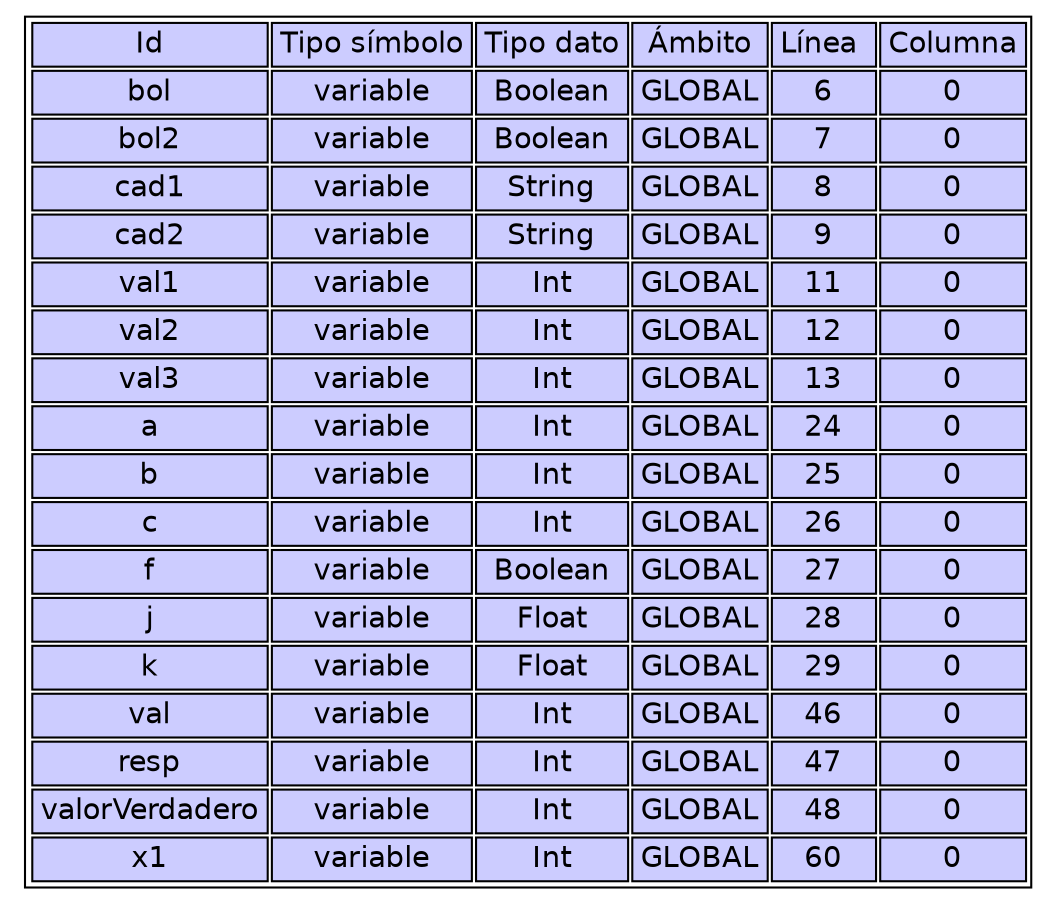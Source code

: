 digraph TS{ 
node [ shape=none fontname=Helvetica] 
n1 [ label = <<table><tr> 
<td colspan="2" bgcolor="#ccccff">Id</td>
<td colspan="2" bgcolor="#ccccff">Tipo símbolo</td>
<td colspan="2" bgcolor="#ccccff">Tipo dato</td>
<td colspan="2" bgcolor="#ccccff">Ámbito</td>
<td colspan="2" bgcolor="#ccccff">Línea </td>
<td colspan="2" bgcolor="#ccccff">Columna</td>
</tr>
<tr><td colspan="2" bgcolor="#ccccff">bol</td>
<td colspan="2" bgcolor="#ccccff">variable</td>
<td colspan="2" bgcolor="#ccccff">Boolean</td>
<td colspan="2" bgcolor="#ccccff">GLOBAL</td>
<td colspan="2" bgcolor="#ccccff">6</td>
<td colspan="2" bgcolor="#ccccff">0</td></tr>
<tr><td colspan="2" bgcolor="#ccccff">bol2</td>
<td colspan="2" bgcolor="#ccccff">variable</td>
<td colspan="2" bgcolor="#ccccff">Boolean</td>
<td colspan="2" bgcolor="#ccccff">GLOBAL</td>
<td colspan="2" bgcolor="#ccccff">7</td>
<td colspan="2" bgcolor="#ccccff">0</td></tr>
<tr><td colspan="2" bgcolor="#ccccff">cad1</td>
<td colspan="2" bgcolor="#ccccff">variable</td>
<td colspan="2" bgcolor="#ccccff">String</td>
<td colspan="2" bgcolor="#ccccff">GLOBAL</td>
<td colspan="2" bgcolor="#ccccff">8</td>
<td colspan="2" bgcolor="#ccccff">0</td></tr>
<tr><td colspan="2" bgcolor="#ccccff">cad2</td>
<td colspan="2" bgcolor="#ccccff">variable</td>
<td colspan="2" bgcolor="#ccccff">String</td>
<td colspan="2" bgcolor="#ccccff">GLOBAL</td>
<td colspan="2" bgcolor="#ccccff">9</td>
<td colspan="2" bgcolor="#ccccff">0</td></tr>
<tr><td colspan="2" bgcolor="#ccccff">val1</td>
<td colspan="2" bgcolor="#ccccff">variable</td>
<td colspan="2" bgcolor="#ccccff">Int</td>
<td colspan="2" bgcolor="#ccccff">GLOBAL</td>
<td colspan="2" bgcolor="#ccccff">11</td>
<td colspan="2" bgcolor="#ccccff">0</td></tr>
<tr><td colspan="2" bgcolor="#ccccff">val2</td>
<td colspan="2" bgcolor="#ccccff">variable</td>
<td colspan="2" bgcolor="#ccccff">Int</td>
<td colspan="2" bgcolor="#ccccff">GLOBAL</td>
<td colspan="2" bgcolor="#ccccff">12</td>
<td colspan="2" bgcolor="#ccccff">0</td></tr>
<tr><td colspan="2" bgcolor="#ccccff">val3</td>
<td colspan="2" bgcolor="#ccccff">variable</td>
<td colspan="2" bgcolor="#ccccff">Int</td>
<td colspan="2" bgcolor="#ccccff">GLOBAL</td>
<td colspan="2" bgcolor="#ccccff">13</td>
<td colspan="2" bgcolor="#ccccff">0</td></tr>
<tr><td colspan="2" bgcolor="#ccccff">a</td>
<td colspan="2" bgcolor="#ccccff">variable</td>
<td colspan="2" bgcolor="#ccccff">Int</td>
<td colspan="2" bgcolor="#ccccff">GLOBAL</td>
<td colspan="2" bgcolor="#ccccff">24</td>
<td colspan="2" bgcolor="#ccccff">0</td></tr>
<tr><td colspan="2" bgcolor="#ccccff">b</td>
<td colspan="2" bgcolor="#ccccff">variable</td>
<td colspan="2" bgcolor="#ccccff">Int</td>
<td colspan="2" bgcolor="#ccccff">GLOBAL</td>
<td colspan="2" bgcolor="#ccccff">25</td>
<td colspan="2" bgcolor="#ccccff">0</td></tr>
<tr><td colspan="2" bgcolor="#ccccff">c</td>
<td colspan="2" bgcolor="#ccccff">variable</td>
<td colspan="2" bgcolor="#ccccff">Int</td>
<td colspan="2" bgcolor="#ccccff">GLOBAL</td>
<td colspan="2" bgcolor="#ccccff">26</td>
<td colspan="2" bgcolor="#ccccff">0</td></tr>
<tr><td colspan="2" bgcolor="#ccccff">f</td>
<td colspan="2" bgcolor="#ccccff">variable</td>
<td colspan="2" bgcolor="#ccccff">Boolean</td>
<td colspan="2" bgcolor="#ccccff">GLOBAL</td>
<td colspan="2" bgcolor="#ccccff">27</td>
<td colspan="2" bgcolor="#ccccff">0</td></tr>
<tr><td colspan="2" bgcolor="#ccccff">j</td>
<td colspan="2" bgcolor="#ccccff">variable</td>
<td colspan="2" bgcolor="#ccccff">Float</td>
<td colspan="2" bgcolor="#ccccff">GLOBAL</td>
<td colspan="2" bgcolor="#ccccff">28</td>
<td colspan="2" bgcolor="#ccccff">0</td></tr>
<tr><td colspan="2" bgcolor="#ccccff">k</td>
<td colspan="2" bgcolor="#ccccff">variable</td>
<td colspan="2" bgcolor="#ccccff">Float</td>
<td colspan="2" bgcolor="#ccccff">GLOBAL</td>
<td colspan="2" bgcolor="#ccccff">29</td>
<td colspan="2" bgcolor="#ccccff">0</td></tr>
<tr><td colspan="2" bgcolor="#ccccff">val</td>
<td colspan="2" bgcolor="#ccccff">variable</td>
<td colspan="2" bgcolor="#ccccff">Int</td>
<td colspan="2" bgcolor="#ccccff">GLOBAL</td>
<td colspan="2" bgcolor="#ccccff">46</td>
<td colspan="2" bgcolor="#ccccff">0</td></tr>
<tr><td colspan="2" bgcolor="#ccccff">resp</td>
<td colspan="2" bgcolor="#ccccff">variable</td>
<td colspan="2" bgcolor="#ccccff">Int</td>
<td colspan="2" bgcolor="#ccccff">GLOBAL</td>
<td colspan="2" bgcolor="#ccccff">47</td>
<td colspan="2" bgcolor="#ccccff">0</td></tr>
<tr><td colspan="2" bgcolor="#ccccff">valorVerdadero</td>
<td colspan="2" bgcolor="#ccccff">variable</td>
<td colspan="2" bgcolor="#ccccff">Int</td>
<td colspan="2" bgcolor="#ccccff">GLOBAL</td>
<td colspan="2" bgcolor="#ccccff">48</td>
<td colspan="2" bgcolor="#ccccff">0</td></tr>
<tr><td colspan="2" bgcolor="#ccccff">x1</td>
<td colspan="2" bgcolor="#ccccff">variable</td>
<td colspan="2" bgcolor="#ccccff">Int</td>
<td colspan="2" bgcolor="#ccccff">GLOBAL</td>
<td colspan="2" bgcolor="#ccccff">60</td>
<td colspan="2" bgcolor="#ccccff">0</td></tr>
</table> > ]; 
 }